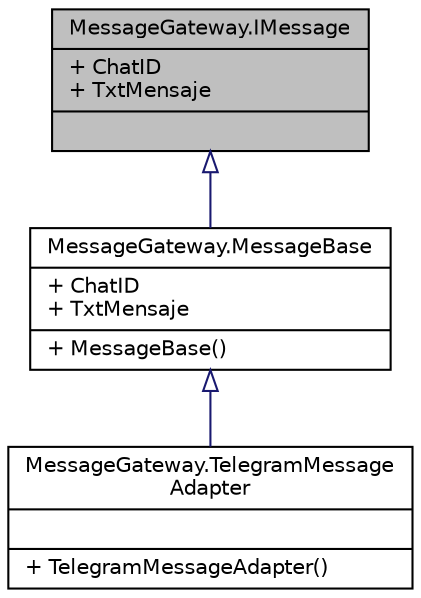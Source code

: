 digraph "MessageGateway.IMessage"
{
 // INTERACTIVE_SVG=YES
 // LATEX_PDF_SIZE
  edge [fontname="Helvetica",fontsize="10",labelfontname="Helvetica",labelfontsize="10"];
  node [fontname="Helvetica",fontsize="10",shape=record];
  Node1 [label="{MessageGateway.IMessage\n|+ ChatID\l+ TxtMensaje\l|}",height=0.2,width=0.4,color="black", fillcolor="grey75", style="filled", fontcolor="black",tooltip="Interfaz que engloba los tipos mensaje de las diferentes plataformas de mensaje."];
  Node1 -> Node2 [dir="back",color="midnightblue",fontsize="10",style="solid",arrowtail="onormal",fontname="Helvetica"];
  Node2 [label="{MessageGateway.MessageBase\n|+ ChatID\l+ TxtMensaje\l|+ MessageBase()\l}",height=0.2,width=0.4,color="black", fillcolor="white", style="filled",URL="$classMessageGateway_1_1MessageBase.html",tooltip="Superclase de los mensajes a recibirse."];
  Node2 -> Node3 [dir="back",color="midnightblue",fontsize="10",style="solid",arrowtail="onormal",fontname="Helvetica"];
  Node3 [label="{MessageGateway.TelegramMessage\lAdapter\n||+ TelegramMessageAdapter()\l}",height=0.2,width=0.4,color="black", fillcolor="white", style="filled",URL="$classMessageGateway_1_1TelegramMessageAdapter.html",tooltip="Adaptador del mensaje de telegram a la interfaz ."];
}
